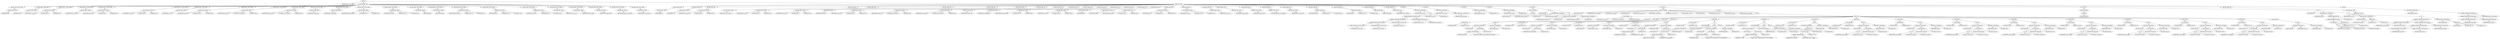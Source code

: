 digraph G {	
ranksep=.25;
	0 [label="MODULE"];
	1 [label="IDENTIFIERS:or1200_genpc"];
	0 -> 1;
	2 [label="VAR_DECLARE_LIST"];
	0 -> 2;
	3 [label="VAR_DECLARE  INPUT PORT"];
	2 -> 3;
	4 [label="VAR_DECLARE  INPUT"];
	3 -> 4;
	5 [label="IDENTIFIERS:clk"];
	4 -> 5;
	16 [label="VAR_DECLARE  INPUT PORT"];
	2 -> 16;
	17 [label="VAR_DECLARE  INPUT"];
	16 -> 17;
	18 [label="IDENTIFIERS:rst"];
	17 -> 18;
	29 [label="VAR_DECLARE  OUTPUT PORT"];
	2 -> 29;
	30 [label="VAR_DECLARE  OUTPUT"];
	29 -> 30;
	31 [label="IDENTIFIERS:icpu_adr_o"];
	30 -> 31;
	32 [label="NUMBERS DEC:31"];
	30 -> 32;
	33 [label="NUMBERS DEC:0"];
	30 -> 33;
	42 [label="VAR_DECLARE  OUTPUT PORT"];
	2 -> 42;
	43 [label="VAR_DECLARE  OUTPUT"];
	42 -> 43;
	44 [label="IDENTIFIERS:icpu_cycstb_o"];
	43 -> 44;
	55 [label="VAR_DECLARE  OUTPUT PORT"];
	2 -> 55;
	56 [label="VAR_DECLARE  OUTPUT"];
	55 -> 56;
	57 [label="IDENTIFIERS:icpu_sel_o"];
	56 -> 57;
	58 [label="NUMBERS DEC:3"];
	56 -> 58;
	59 [label="NUMBERS DEC:0"];
	56 -> 59;
	68 [label="VAR_DECLARE  OUTPUT PORT"];
	2 -> 68;
	69 [label="VAR_DECLARE  OUTPUT"];
	68 -> 69;
	70 [label="IDENTIFIERS:icpu_tag_o"];
	69 -> 70;
	71 [label="NUMBERS DEC:3"];
	69 -> 71;
	72 [label="NUMBERS DEC:0"];
	69 -> 72;
	81 [label="VAR_DECLARE  INPUT PORT"];
	2 -> 81;
	82 [label="VAR_DECLARE  INPUT"];
	81 -> 82;
	83 [label="IDENTIFIERS:icpu_rty_i"];
	82 -> 83;
	94 [label="VAR_DECLARE  INPUT PORT"];
	2 -> 94;
	95 [label="VAR_DECLARE  INPUT"];
	94 -> 95;
	96 [label="IDENTIFIERS:icpu_adr_i"];
	95 -> 96;
	97 [label="NUMBERS DEC:31"];
	95 -> 97;
	98 [label="NUMBERS DEC:0"];
	95 -> 98;
	107 [label="VAR_DECLARE  INPUT PORT"];
	2 -> 107;
	108 [label="VAR_DECLARE  INPUT"];
	107 -> 108;
	109 [label="IDENTIFIERS:branch_op"];
	108 -> 109;
	110 [label="NUMBERS LONG_LONG:2"];
	108 -> 110;
	111 [label="NUMBERS DEC:0"];
	108 -> 111;
	120 [label="VAR_DECLARE  INPUT PORT"];
	2 -> 120;
	121 [label="VAR_DECLARE  INPUT"];
	120 -> 121;
	122 [label="IDENTIFIERS:except_type"];
	121 -> 122;
	123 [label="NUMBERS LONG_LONG:3"];
	121 -> 123;
	124 [label="NUMBERS DEC:0"];
	121 -> 124;
	133 [label="VAR_DECLARE  INPUT PORT"];
	2 -> 133;
	134 [label="VAR_DECLARE  INPUT"];
	133 -> 134;
	135 [label="IDENTIFIERS:except_start"];
	134 -> 135;
	146 [label="VAR_DECLARE  INPUT PORT"];
	2 -> 146;
	147 [label="VAR_DECLARE  INPUT"];
	146 -> 147;
	148 [label="IDENTIFIERS:except_prefix"];
	147 -> 148;
	159 [label="VAR_DECLARE  INPUT PORT"];
	2 -> 159;
	160 [label="VAR_DECLARE  INPUT"];
	159 -> 160;
	161 [label="IDENTIFIERS:branch_addrofs"];
	160 -> 161;
	162 [label="NUMBERS DEC:31"];
	160 -> 162;
	163 [label="NUMBERS DEC:2"];
	160 -> 163;
	172 [label="VAR_DECLARE  INPUT PORT"];
	2 -> 172;
	173 [label="VAR_DECLARE  INPUT"];
	172 -> 173;
	174 [label="IDENTIFIERS:lr_restor"];
	173 -> 174;
	175 [label="NUMBERS DEC:31"];
	173 -> 175;
	176 [label="NUMBERS DEC:0"];
	173 -> 176;
	185 [label="VAR_DECLARE  INPUT PORT"];
	2 -> 185;
	186 [label="VAR_DECLARE  INPUT"];
	185 -> 186;
	187 [label="IDENTIFIERS:flag"];
	186 -> 187;
	198 [label="VAR_DECLARE  OUTPUT PORT"];
	2 -> 198;
	199 [label="VAR_DECLARE  OUTPUT"];
	198 -> 199;
	200 [label="IDENTIFIERS:taken"];
	199 -> 200;
	211 [label="VAR_DECLARE  INPUT PORT"];
	2 -> 211;
	212 [label="VAR_DECLARE  INPUT"];
	211 -> 212;
	213 [label="IDENTIFIERS:binsn_addr"];
	212 -> 213;
	214 [label="NUMBERS DEC:31"];
	212 -> 214;
	215 [label="NUMBERS DEC:2"];
	212 -> 215;
	224 [label="VAR_DECLARE  INPUT PORT"];
	2 -> 224;
	225 [label="VAR_DECLARE  INPUT"];
	224 -> 225;
	226 [label="IDENTIFIERS:epcr"];
	225 -> 226;
	227 [label="NUMBERS DEC:31"];
	225 -> 227;
	228 [label="NUMBERS DEC:0"];
	225 -> 228;
	237 [label="VAR_DECLARE  INPUT PORT"];
	2 -> 237;
	238 [label="VAR_DECLARE  INPUT"];
	237 -> 238;
	239 [label="IDENTIFIERS:spr_dat_i"];
	238 -> 239;
	240 [label="NUMBERS DEC:31"];
	238 -> 240;
	241 [label="NUMBERS DEC:0"];
	238 -> 241;
	250 [label="VAR_DECLARE  INPUT PORT"];
	2 -> 250;
	251 [label="VAR_DECLARE  INPUT"];
	250 -> 251;
	252 [label="IDENTIFIERS:spr_pc_we"];
	251 -> 252;
	263 [label="VAR_DECLARE  INPUT PORT"];
	2 -> 263;
	264 [label="VAR_DECLARE  INPUT"];
	263 -> 264;
	265 [label="IDENTIFIERS:genpc_refetch"];
	264 -> 265;
	276 [label="VAR_DECLARE  INPUT PORT"];
	2 -> 276;
	277 [label="VAR_DECLARE  INPUT"];
	276 -> 277;
	278 [label="IDENTIFIERS:genpc_freeze"];
	277 -> 278;
	289 [label="VAR_DECLARE  INPUT PORT"];
	2 -> 289;
	290 [label="VAR_DECLARE  INPUT"];
	289 -> 290;
	291 [label="IDENTIFIERS:genpc_stop_prefetch"];
	290 -> 291;
	302 [label="VAR_DECLARE  INPUT PORT"];
	2 -> 302;
	303 [label="VAR_DECLARE  INPUT"];
	302 -> 303;
	304 [label="IDENTIFIERS:no_more_dslot"];
	303 -> 304;
	315 [label="MODULE_ITEMS"];
	0 -> 315;
	316 [label="VAR_DECLARE_LIST"];
	315 -> 316;
	317 [label="VAR_DECLARE  INPUT"];
	316 -> 317;
	318 [label="IDENTIFIERS:clk"];
	317 -> 318;
	324 [label="VAR_DECLARE_LIST"];
	315 -> 324;
	325 [label="VAR_DECLARE  INPUT"];
	324 -> 325;
	326 [label="IDENTIFIERS:rst"];
	325 -> 326;
	332 [label="VAR_DECLARE_LIST"];
	315 -> 332;
	333 [label="VAR_DECLARE  OUTPUT"];
	332 -> 333;
	334 [label="IDENTIFIERS:icpu_adr_o"];
	333 -> 334;
	335 [label="NUMBERS DEC:31"];
	333 -> 335;
	336 [label="NUMBERS DEC:0"];
	333 -> 336;
	340 [label="VAR_DECLARE_LIST"];
	315 -> 340;
	341 [label="VAR_DECLARE  OUTPUT"];
	340 -> 341;
	342 [label="IDENTIFIERS:icpu_cycstb_o"];
	341 -> 342;
	348 [label="VAR_DECLARE_LIST"];
	315 -> 348;
	349 [label="VAR_DECLARE  OUTPUT"];
	348 -> 349;
	350 [label="IDENTIFIERS:icpu_sel_o"];
	349 -> 350;
	351 [label="NUMBERS DEC:3"];
	349 -> 351;
	352 [label="NUMBERS DEC:0"];
	349 -> 352;
	356 [label="VAR_DECLARE_LIST"];
	315 -> 356;
	357 [label="VAR_DECLARE  OUTPUT"];
	356 -> 357;
	358 [label="IDENTIFIERS:icpu_tag_o"];
	357 -> 358;
	359 [label="NUMBERS DEC:3"];
	357 -> 359;
	360 [label="NUMBERS DEC:0"];
	357 -> 360;
	364 [label="VAR_DECLARE_LIST"];
	315 -> 364;
	365 [label="VAR_DECLARE  INPUT"];
	364 -> 365;
	366 [label="IDENTIFIERS:icpu_rty_i"];
	365 -> 366;
	372 [label="VAR_DECLARE_LIST"];
	315 -> 372;
	373 [label="VAR_DECLARE  INPUT"];
	372 -> 373;
	374 [label="IDENTIFIERS:icpu_adr_i"];
	373 -> 374;
	375 [label="NUMBERS DEC:31"];
	373 -> 375;
	376 [label="NUMBERS DEC:0"];
	373 -> 376;
	380 [label="VAR_DECLARE_LIST"];
	315 -> 380;
	381 [label="VAR_DECLARE  INPUT"];
	380 -> 381;
	382 [label="IDENTIFIERS:branch_op"];
	381 -> 382;
	383 [label="NUMBERS LONG_LONG:2"];
	381 -> 383;
	384 [label="NUMBERS DEC:0"];
	381 -> 384;
	388 [label="VAR_DECLARE_LIST"];
	315 -> 388;
	389 [label="VAR_DECLARE  INPUT"];
	388 -> 389;
	390 [label="IDENTIFIERS:except_type"];
	389 -> 390;
	391 [label="NUMBERS LONG_LONG:3"];
	389 -> 391;
	392 [label="NUMBERS DEC:0"];
	389 -> 392;
	396 [label="VAR_DECLARE_LIST"];
	315 -> 396;
	397 [label="VAR_DECLARE  INPUT"];
	396 -> 397;
	398 [label="IDENTIFIERS:except_start"];
	397 -> 398;
	404 [label="VAR_DECLARE_LIST"];
	315 -> 404;
	405 [label="VAR_DECLARE  INPUT"];
	404 -> 405;
	406 [label="IDENTIFIERS:except_prefix"];
	405 -> 406;
	412 [label="VAR_DECLARE_LIST"];
	315 -> 412;
	413 [label="VAR_DECLARE  INPUT"];
	412 -> 413;
	414 [label="IDENTIFIERS:branch_addrofs"];
	413 -> 414;
	415 [label="NUMBERS DEC:31"];
	413 -> 415;
	416 [label="NUMBERS DEC:2"];
	413 -> 416;
	420 [label="VAR_DECLARE_LIST"];
	315 -> 420;
	421 [label="VAR_DECLARE  INPUT"];
	420 -> 421;
	422 [label="IDENTIFIERS:lr_restor"];
	421 -> 422;
	423 [label="NUMBERS DEC:31"];
	421 -> 423;
	424 [label="NUMBERS DEC:0"];
	421 -> 424;
	428 [label="VAR_DECLARE_LIST"];
	315 -> 428;
	429 [label="VAR_DECLARE  INPUT"];
	428 -> 429;
	430 [label="IDENTIFIERS:flag"];
	429 -> 430;
	436 [label="VAR_DECLARE_LIST"];
	315 -> 436;
	437 [label="VAR_DECLARE  OUTPUT"];
	436 -> 437;
	438 [label="IDENTIFIERS:taken"];
	437 -> 438;
	444 [label="VAR_DECLARE_LIST"];
	315 -> 444;
	445 [label="VAR_DECLARE  INPUT"];
	444 -> 445;
	446 [label="IDENTIFIERS:binsn_addr"];
	445 -> 446;
	447 [label="NUMBERS DEC:31"];
	445 -> 447;
	448 [label="NUMBERS DEC:2"];
	445 -> 448;
	452 [label="VAR_DECLARE_LIST"];
	315 -> 452;
	453 [label="VAR_DECLARE  INPUT"];
	452 -> 453;
	454 [label="IDENTIFIERS:epcr"];
	453 -> 454;
	455 [label="NUMBERS DEC:31"];
	453 -> 455;
	456 [label="NUMBERS DEC:0"];
	453 -> 456;
	460 [label="VAR_DECLARE_LIST"];
	315 -> 460;
	461 [label="VAR_DECLARE  INPUT"];
	460 -> 461;
	462 [label="IDENTIFIERS:spr_dat_i"];
	461 -> 462;
	463 [label="NUMBERS DEC:31"];
	461 -> 463;
	464 [label="NUMBERS DEC:0"];
	461 -> 464;
	468 [label="VAR_DECLARE_LIST"];
	315 -> 468;
	469 [label="VAR_DECLARE  INPUT"];
	468 -> 469;
	470 [label="IDENTIFIERS:spr_pc_we"];
	469 -> 470;
	476 [label="VAR_DECLARE_LIST"];
	315 -> 476;
	477 [label="VAR_DECLARE  INPUT"];
	476 -> 477;
	478 [label="IDENTIFIERS:genpc_refetch"];
	477 -> 478;
	484 [label="VAR_DECLARE_LIST"];
	315 -> 484;
	485 [label="VAR_DECLARE  INPUT"];
	484 -> 485;
	486 [label="IDENTIFIERS:genpc_freeze"];
	485 -> 486;
	492 [label="VAR_DECLARE_LIST"];
	315 -> 492;
	493 [label="VAR_DECLARE  INPUT"];
	492 -> 493;
	494 [label="IDENTIFIERS:genpc_stop_prefetch"];
	493 -> 494;
	500 [label="VAR_DECLARE_LIST"];
	315 -> 500;
	501 [label="VAR_DECLARE  INPUT"];
	500 -> 501;
	502 [label="IDENTIFIERS:no_more_dslot"];
	501 -> 502;
	508 [label="VAR_DECLARE_LIST"];
	315 -> 508;
	509 [label="VAR_DECLARE  REG"];
	508 -> 509;
	510 [label="IDENTIFIERS:pcreg"];
	509 -> 510;
	511 [label="NUMBERS DEC:31"];
	509 -> 511;
	512 [label="NUMBERS DEC:2"];
	509 -> 512;
	516 [label="VAR_DECLARE_LIST"];
	315 -> 516;
	517 [label="VAR_DECLARE  REG"];
	516 -> 517;
	518 [label="IDENTIFIERS:pc"];
	517 -> 518;
	519 [label="NUMBERS DEC:31"];
	517 -> 519;
	520 [label="NUMBERS DEC:0"];
	517 -> 520;
	524 [label="VAR_DECLARE_LIST"];
	315 -> 524;
	525 [label="VAR_DECLARE  REG"];
	524 -> 525;
	526 [label="IDENTIFIERS:taken"];
	525 -> 526;
	532 [label="VAR_DECLARE_LIST"];
	315 -> 532;
	533 [label="VAR_DECLARE  REG"];
	532 -> 533;
	534 [label="IDENTIFIERS:genpc_refetch_r"];
	533 -> 534;
	540 [label="ASSIGN"];
	315 -> 540;
	541 [label="BLOCKING_STATEMENT"];
	540 -> 541;
	542 [label="IDENTIFIERS:icpu_adr_o"];
	541 -> 542;
	543 [label="IF_Q"];
	541 -> 543;
	544 [label="BINARY_OPERATION BITWISE_AND"];
	543 -> 544;
	545 [label="BINARY_OPERATION BITWISE_AND"];
	544 -> 545;
	546 [label="BINARY_OPERATION BITWISE_AND"];
	545 -> 546;
	547 [label="UNARY_OPERATION LOGICAL_NOT"];
	546 -> 547;
	548 [label="IDENTIFIERS:no_more_dslot"];
	547 -> 548;
	549 [label="UNARY_OPERATION LOGICAL_NOT"];
	546 -> 549;
	550 [label="IDENTIFIERS:except_start"];
	549 -> 550;
	551 [label="UNARY_OPERATION LOGICAL_NOT"];
	545 -> 551;
	552 [label="IDENTIFIERS:spr_pc_we"];
	551 -> 552;
	553 [label="BINARY_OPERATION BITWISE_OR"];
	544 -> 553;
	554 [label="IDENTIFIERS:icpu_rty_i"];
	553 -> 554;
	555 [label="IDENTIFIERS:genpc_refetch"];
	553 -> 555;
	556 [label="IDENTIFIERS:icpu_adr_i"];
	543 -> 556;
	557 [label="IDENTIFIERS:pc"];
	543 -> 557;
	558 [label="ASSIGN"];
	315 -> 558;
	559 [label="BLOCKING_STATEMENT"];
	558 -> 559;
	560 [label="IDENTIFIERS:icpu_cycstb_o"];
	559 -> 560;
	561 [label="UNARY_OPERATION LOGICAL_NOT"];
	559 -> 561;
	562 [label="IDENTIFIERS:genpc_freeze"];
	561 -> 562;
	563 [label="ASSIGN"];
	315 -> 563;
	564 [label="BLOCKING_STATEMENT"];
	563 -> 564;
	565 [label="IDENTIFIERS:icpu_sel_o"];
	564 -> 565;
	566 [label="NUMBERS BIN:1111"];
	564 -> 566;
	567 [label="ASSIGN"];
	315 -> 567;
	568 [label="BLOCKING_STATEMENT"];
	567 -> 568;
	569 [label="IDENTIFIERS:icpu_tag_o"];
	568 -> 569;
	570 [label="NUMBERS HEX:1"];
	568 -> 570;
	571 [label="ALWAYS"];
	315 -> 571;
	572 [label="DELAY_CONTROL"];
	571 -> 572;
	573 [label="POSEDGE"];
	572 -> 573;
	574 [label="IDENTIFIERS:clk"];
	573 -> 574;
	575 [label="IF"];
	571 -> 575;
	576 [label="IDENTIFIERS:rst"];
	575 -> 576;
	577 [label="NON_BLOCKING_STATEMENT"];
	575 -> 577;
	578 [label="IDENTIFIERS:genpc_refetch_r"];
	577 -> 578;
	579 [label="NUMBERS BIN:0"];
	577 -> 579;
	580 [label="IF"];
	575 -> 580;
	581 [label="IDENTIFIERS:genpc_refetch"];
	580 -> 581;
	582 [label="NON_BLOCKING_STATEMENT"];
	580 -> 582;
	583 [label="IDENTIFIERS:genpc_refetch_r"];
	582 -> 583;
	584 [label="NUMBERS BIN:1"];
	582 -> 584;
	585 [label="NON_BLOCKING_STATEMENT"];
	580 -> 585;
	586 [label="IDENTIFIERS:genpc_refetch_r"];
	585 -> 586;
	587 [label="NUMBERS BIN:0"];
	585 -> 587;
	588 [label="ALWAYS"];
	315 -> 588;
	589 [label="DELAY_CONTROL"];
	588 -> 589;
	590 [label="IDENTIFIERS:pcreg"];
	589 -> 590;
	591 [label="IDENTIFIERS:branch_addrofs"];
	589 -> 591;
	592 [label="IDENTIFIERS:binsn_addr"];
	589 -> 592;
	593 [label="IDENTIFIERS:flag"];
	589 -> 593;
	594 [label="IDENTIFIERS:branch_op"];
	589 -> 594;
	595 [label="IDENTIFIERS:except_type"];
	589 -> 595;
	596 [label="IDENTIFIERS:except_start"];
	589 -> 596;
	597 [label="IDENTIFIERS:lr_restor"];
	589 -> 597;
	598 [label="IDENTIFIERS:epcr"];
	589 -> 598;
	599 [label="IDENTIFIERS:spr_pc_we"];
	589 -> 599;
	600 [label="IDENTIFIERS:spr_dat_i"];
	589 -> 600;
	601 [label="IDENTIFIERS:except_prefix"];
	589 -> 601;
	602 [label="BLOCK"];
	588 -> 602;
	603 [label="CASE"];
	602 -> 603;
	604 [label="CONCATENATE"];
	603 -> 604;
	605 [label="IDENTIFIERS:spr_pc_we"];
	604 -> 605;
	606 [label="IDENTIFIERS:except_start"];
	604 -> 606;
	607 [label="IDENTIFIERS:branch_op"];
	604 -> 607;
	608 [label="CASE_LIST"];
	603 -> 608;
	609 [label="CASE_ITEM"];
	608 -> 609;
	610 [label="CONCATENATE"];
	609 -> 610;
	611 [label="NUMBERS BIN:00"];
	610 -> 611;
	612 [label="NUMBERS BIN:000"];
	610 -> 612;
	613 [label="BLOCK"];
	609 -> 613;
	614 [label="BLOCKING_STATEMENT"];
	613 -> 614;
	615 [label="IDENTIFIERS:pc"];
	614 -> 615;
	616 [label="CONCATENATE"];
	614 -> 616;
	617 [label="BINARY_OPERATION ADD"];
	616 -> 617;
	618 [label="IDENTIFIERS:pcreg"];
	617 -> 618;
	619 [label="NUMBERS BIN:000000000000000000000000000001"];
	617 -> 619;
	620 [label="NUMBERS BIN:0"];
	616 -> 620;
	621 [label="BLOCKING_STATEMENT"];
	613 -> 621;
	622 [label="IDENTIFIERS:taken"];
	621 -> 622;
	623 [label="NUMBERS BIN:0"];
	621 -> 623;
	624 [label="CASE_ITEM"];
	608 -> 624;
	625 [label="CONCATENATE"];
	624 -> 625;
	626 [label="NUMBERS BIN:00"];
	625 -> 626;
	627 [label="NUMBERS BIN:001"];
	625 -> 627;
	628 [label="BLOCK"];
	624 -> 628;
	629 [label="BLOCKING_STATEMENT"];
	628 -> 629;
	630 [label="IDENTIFIERS:pc"];
	629 -> 630;
	631 [label="CONCATENATE"];
	629 -> 631;
	632 [label="IDENTIFIERS:branch_addrofs"];
	631 -> 632;
	633 [label="NUMBERS BIN:0"];
	631 -> 633;
	634 [label="BLOCKING_STATEMENT"];
	628 -> 634;
	635 [label="IDENTIFIERS:taken"];
	634 -> 635;
	636 [label="NUMBERS BIN:1"];
	634 -> 636;
	637 [label="CASE_ITEM"];
	608 -> 637;
	638 [label="CONCATENATE"];
	637 -> 638;
	639 [label="NUMBERS BIN:00"];
	638 -> 639;
	640 [label="NUMBERS BIN:010"];
	638 -> 640;
	641 [label="BLOCK"];
	637 -> 641;
	642 [label="BLOCKING_STATEMENT"];
	641 -> 642;
	643 [label="IDENTIFIERS:pc"];
	642 -> 643;
	644 [label="IDENTIFIERS:lr_restor"];
	642 -> 644;
	645 [label="BLOCKING_STATEMENT"];
	641 -> 645;
	646 [label="IDENTIFIERS:taken"];
	645 -> 646;
	647 [label="NUMBERS BIN:1"];
	645 -> 647;
	648 [label="CASE_ITEM"];
	608 -> 648;
	649 [label="CONCATENATE"];
	648 -> 649;
	650 [label="NUMBERS BIN:00"];
	649 -> 650;
	651 [label="NUMBERS BIN:011"];
	649 -> 651;
	652 [label="BLOCK"];
	648 -> 652;
	653 [label="BLOCKING_STATEMENT"];
	652 -> 653;
	654 [label="IDENTIFIERS:pc"];
	653 -> 654;
	655 [label="CONCATENATE"];
	653 -> 655;
	656 [label="BINARY_OPERATION ADD"];
	655 -> 656;
	657 [label="IDENTIFIERS:binsn_addr"];
	656 -> 657;
	658 [label="IDENTIFIERS:branch_addrofs"];
	656 -> 658;
	659 [label="NUMBERS BIN:0"];
	655 -> 659;
	660 [label="BLOCKING_STATEMENT"];
	652 -> 660;
	661 [label="IDENTIFIERS:taken"];
	660 -> 661;
	662 [label="NUMBERS BIN:1"];
	660 -> 662;
	663 [label="CASE_ITEM"];
	608 -> 663;
	664 [label="CONCATENATE"];
	663 -> 664;
	665 [label="NUMBERS BIN:00"];
	664 -> 665;
	666 [label="NUMBERS BIN:100"];
	664 -> 666;
	667 [label="IF"];
	663 -> 667;
	668 [label="IDENTIFIERS:flag"];
	667 -> 668;
	669 [label="BLOCK"];
	667 -> 669;
	670 [label="BLOCKING_STATEMENT"];
	669 -> 670;
	671 [label="IDENTIFIERS:pc"];
	670 -> 671;
	672 [label="CONCATENATE"];
	670 -> 672;
	673 [label="BINARY_OPERATION ADD"];
	672 -> 673;
	674 [label="IDENTIFIERS:binsn_addr"];
	673 -> 674;
	675 [label="IDENTIFIERS:branch_addrofs"];
	673 -> 675;
	676 [label="NUMBERS BIN:0"];
	672 -> 676;
	677 [label="BLOCKING_STATEMENT"];
	669 -> 677;
	678 [label="IDENTIFIERS:taken"];
	677 -> 678;
	679 [label="NUMBERS BIN:1"];
	677 -> 679;
	680 [label="BLOCK"];
	667 -> 680;
	681 [label="BLOCKING_STATEMENT"];
	680 -> 681;
	682 [label="IDENTIFIERS:pc"];
	681 -> 682;
	683 [label="CONCATENATE"];
	681 -> 683;
	684 [label="BINARY_OPERATION ADD"];
	683 -> 684;
	685 [label="IDENTIFIERS:pcreg"];
	684 -> 685;
	686 [label="NUMBERS BIN:000000000000000000000000000001"];
	684 -> 686;
	687 [label="NUMBERS BIN:0"];
	683 -> 687;
	688 [label="BLOCKING_STATEMENT"];
	680 -> 688;
	689 [label="IDENTIFIERS:taken"];
	688 -> 689;
	690 [label="NUMBERS BIN:0"];
	688 -> 690;
	691 [label="CASE_ITEM"];
	608 -> 691;
	692 [label="CONCATENATE"];
	691 -> 692;
	693 [label="NUMBERS BIN:00"];
	692 -> 693;
	694 [label="NUMBERS BIN:101"];
	692 -> 694;
	695 [label="IF"];
	691 -> 695;
	696 [label="IDENTIFIERS:flag"];
	695 -> 696;
	697 [label="BLOCK"];
	695 -> 697;
	698 [label="BLOCKING_STATEMENT"];
	697 -> 698;
	699 [label="IDENTIFIERS:pc"];
	698 -> 699;
	700 [label="CONCATENATE"];
	698 -> 700;
	701 [label="BINARY_OPERATION ADD"];
	700 -> 701;
	702 [label="IDENTIFIERS:pcreg"];
	701 -> 702;
	703 [label="NUMBERS BIN:000000000000000000000000000001"];
	701 -> 703;
	704 [label="NUMBERS BIN:0"];
	700 -> 704;
	705 [label="BLOCKING_STATEMENT"];
	697 -> 705;
	706 [label="IDENTIFIERS:taken"];
	705 -> 706;
	707 [label="NUMBERS BIN:0"];
	705 -> 707;
	708 [label="BLOCK"];
	695 -> 708;
	709 [label="BLOCKING_STATEMENT"];
	708 -> 709;
	710 [label="IDENTIFIERS:pc"];
	709 -> 710;
	711 [label="CONCATENATE"];
	709 -> 711;
	712 [label="BINARY_OPERATION ADD"];
	711 -> 712;
	713 [label="IDENTIFIERS:binsn_addr"];
	712 -> 713;
	714 [label="IDENTIFIERS:branch_addrofs"];
	712 -> 714;
	715 [label="NUMBERS BIN:0"];
	711 -> 715;
	716 [label="BLOCKING_STATEMENT"];
	708 -> 716;
	717 [label="IDENTIFIERS:taken"];
	716 -> 717;
	718 [label="NUMBERS BIN:1"];
	716 -> 718;
	719 [label="CASE_ITEM"];
	608 -> 719;
	720 [label="CONCATENATE"];
	719 -> 720;
	721 [label="NUMBERS BIN:00"];
	720 -> 721;
	722 [label="NUMBERS BIN:110"];
	720 -> 722;
	723 [label="BLOCK"];
	719 -> 723;
	724 [label="BLOCKING_STATEMENT"];
	723 -> 724;
	725 [label="IDENTIFIERS:pc"];
	724 -> 725;
	726 [label="IDENTIFIERS:epcr"];
	724 -> 726;
	727 [label="BLOCKING_STATEMENT"];
	723 -> 727;
	728 [label="IDENTIFIERS:taken"];
	727 -> 728;
	729 [label="NUMBERS BIN:1"];
	727 -> 729;
	730 [label="CASE_ITEM"];
	608 -> 730;
	731 [label="CONCATENATE"];
	730 -> 731;
	732 [label="NUMBERS BIN:01"];
	731 -> 732;
	733 [label="NUMBERS BIN:000"];
	731 -> 733;
	734 [label="BLOCK"];
	730 -> 734;
	735 [label="BLOCKING_STATEMENT"];
	734 -> 735;
	736 [label="IDENTIFIERS:pc"];
	735 -> 736;
	737 [label="CONCATENATE"];
	735 -> 737;
	738 [label="IF_Q"];
	737 -> 738;
	739 [label="IDENTIFIERS:except_prefix"];
	738 -> 739;
	740 [label="NUMBERS HEX:F0000"];
	738 -> 740;
	741 [label="NUMBERS HEX:00000"];
	738 -> 741;
	742 [label="IDENTIFIERS:except_type"];
	737 -> 742;
	743 [label="NUMBERS HEX:00"];
	737 -> 743;
	744 [label="BLOCKING_STATEMENT"];
	734 -> 744;
	745 [label="IDENTIFIERS:taken"];
	744 -> 745;
	746 [label="NUMBERS BIN:1"];
	744 -> 746;
	747 [label="CASE_ITEM"];
	608 -> 747;
	748 [label="CONCATENATE"];
	747 -> 748;
	749 [label="NUMBERS BIN:01"];
	748 -> 749;
	750 [label="NUMBERS BIN:001"];
	748 -> 750;
	751 [label="BLOCK"];
	747 -> 751;
	752 [label="BLOCKING_STATEMENT"];
	751 -> 752;
	753 [label="IDENTIFIERS:pc"];
	752 -> 753;
	754 [label="CONCATENATE"];
	752 -> 754;
	755 [label="IF_Q"];
	754 -> 755;
	756 [label="IDENTIFIERS:except_prefix"];
	755 -> 756;
	757 [label="NUMBERS HEX:F0000"];
	755 -> 757;
	758 [label="NUMBERS HEX:00000"];
	755 -> 758;
	759 [label="IDENTIFIERS:except_type"];
	754 -> 759;
	760 [label="NUMBERS HEX:00"];
	754 -> 760;
	761 [label="BLOCKING_STATEMENT"];
	751 -> 761;
	762 [label="IDENTIFIERS:taken"];
	761 -> 762;
	763 [label="NUMBERS BIN:1"];
	761 -> 763;
	764 [label="CASE_ITEM"];
	608 -> 764;
	765 [label="CONCATENATE"];
	764 -> 765;
	766 [label="NUMBERS BIN:01"];
	765 -> 766;
	767 [label="NUMBERS BIN:010"];
	765 -> 767;
	768 [label="BLOCK"];
	764 -> 768;
	769 [label="BLOCKING_STATEMENT"];
	768 -> 769;
	770 [label="IDENTIFIERS:pc"];
	769 -> 770;
	771 [label="CONCATENATE"];
	769 -> 771;
	772 [label="IF_Q"];
	771 -> 772;
	773 [label="IDENTIFIERS:except_prefix"];
	772 -> 773;
	774 [label="NUMBERS HEX:F0000"];
	772 -> 774;
	775 [label="NUMBERS HEX:00000"];
	772 -> 775;
	776 [label="IDENTIFIERS:except_type"];
	771 -> 776;
	777 [label="NUMBERS HEX:00"];
	771 -> 777;
	778 [label="BLOCKING_STATEMENT"];
	768 -> 778;
	779 [label="IDENTIFIERS:taken"];
	778 -> 779;
	780 [label="NUMBERS BIN:1"];
	778 -> 780;
	781 [label="CASE_ITEM"];
	608 -> 781;
	782 [label="CONCATENATE"];
	781 -> 782;
	783 [label="NUMBERS BIN:01"];
	782 -> 783;
	784 [label="NUMBERS BIN:011"];
	782 -> 784;
	785 [label="BLOCK"];
	781 -> 785;
	786 [label="BLOCKING_STATEMENT"];
	785 -> 786;
	787 [label="IDENTIFIERS:pc"];
	786 -> 787;
	788 [label="CONCATENATE"];
	786 -> 788;
	789 [label="IF_Q"];
	788 -> 789;
	790 [label="IDENTIFIERS:except_prefix"];
	789 -> 790;
	791 [label="NUMBERS HEX:F0000"];
	789 -> 791;
	792 [label="NUMBERS HEX:00000"];
	789 -> 792;
	793 [label="IDENTIFIERS:except_type"];
	788 -> 793;
	794 [label="NUMBERS HEX:00"];
	788 -> 794;
	795 [label="BLOCKING_STATEMENT"];
	785 -> 795;
	796 [label="IDENTIFIERS:taken"];
	795 -> 796;
	797 [label="NUMBERS BIN:1"];
	795 -> 797;
	798 [label="CASE_ITEM"];
	608 -> 798;
	799 [label="CONCATENATE"];
	798 -> 799;
	800 [label="NUMBERS BIN:01"];
	799 -> 800;
	801 [label="NUMBERS BIN:100"];
	799 -> 801;
	802 [label="BLOCK"];
	798 -> 802;
	803 [label="BLOCKING_STATEMENT"];
	802 -> 803;
	804 [label="IDENTIFIERS:pc"];
	803 -> 804;
	805 [label="CONCATENATE"];
	803 -> 805;
	806 [label="IF_Q"];
	805 -> 806;
	807 [label="IDENTIFIERS:except_prefix"];
	806 -> 807;
	808 [label="NUMBERS HEX:F0000"];
	806 -> 808;
	809 [label="NUMBERS HEX:00000"];
	806 -> 809;
	810 [label="IDENTIFIERS:except_type"];
	805 -> 810;
	811 [label="NUMBERS HEX:00"];
	805 -> 811;
	812 [label="BLOCKING_STATEMENT"];
	802 -> 812;
	813 [label="IDENTIFIERS:taken"];
	812 -> 813;
	814 [label="NUMBERS BIN:1"];
	812 -> 814;
	815 [label="CASE_ITEM"];
	608 -> 815;
	816 [label="CONCATENATE"];
	815 -> 816;
	817 [label="NUMBERS BIN:01"];
	816 -> 817;
	818 [label="NUMBERS BIN:101"];
	816 -> 818;
	819 [label="BLOCK"];
	815 -> 819;
	820 [label="BLOCKING_STATEMENT"];
	819 -> 820;
	821 [label="IDENTIFIERS:pc"];
	820 -> 821;
	822 [label="CONCATENATE"];
	820 -> 822;
	823 [label="IF_Q"];
	822 -> 823;
	824 [label="IDENTIFIERS:except_prefix"];
	823 -> 824;
	825 [label="NUMBERS HEX:F0000"];
	823 -> 825;
	826 [label="NUMBERS HEX:00000"];
	823 -> 826;
	827 [label="IDENTIFIERS:except_type"];
	822 -> 827;
	828 [label="NUMBERS HEX:00"];
	822 -> 828;
	829 [label="BLOCKING_STATEMENT"];
	819 -> 829;
	830 [label="IDENTIFIERS:taken"];
	829 -> 830;
	831 [label="NUMBERS BIN:1"];
	829 -> 831;
	832 [label="CASE_ITEM"];
	608 -> 832;
	833 [label="CONCATENATE"];
	832 -> 833;
	834 [label="NUMBERS BIN:01"];
	833 -> 834;
	835 [label="NUMBERS BIN:110"];
	833 -> 835;
	836 [label="BLOCK"];
	832 -> 836;
	837 [label="BLOCKING_STATEMENT"];
	836 -> 837;
	838 [label="IDENTIFIERS:pc"];
	837 -> 838;
	839 [label="CONCATENATE"];
	837 -> 839;
	840 [label="IF_Q"];
	839 -> 840;
	841 [label="IDENTIFIERS:except_prefix"];
	840 -> 841;
	842 [label="NUMBERS HEX:F0000"];
	840 -> 842;
	843 [label="NUMBERS HEX:00000"];
	840 -> 843;
	844 [label="IDENTIFIERS:except_type"];
	839 -> 844;
	845 [label="NUMBERS HEX:00"];
	839 -> 845;
	846 [label="BLOCKING_STATEMENT"];
	836 -> 846;
	847 [label="IDENTIFIERS:taken"];
	846 -> 847;
	848 [label="NUMBERS BIN:1"];
	846 -> 848;
	849 [label="CASE_ITEM"];
	608 -> 849;
	850 [label="CONCATENATE"];
	849 -> 850;
	851 [label="NUMBERS BIN:01"];
	850 -> 851;
	852 [label="NUMBERS BIN:111"];
	850 -> 852;
	853 [label="BLOCK"];
	849 -> 853;
	854 [label="BLOCKING_STATEMENT"];
	853 -> 854;
	855 [label="IDENTIFIERS:pc"];
	854 -> 855;
	856 [label="CONCATENATE"];
	854 -> 856;
	857 [label="IF_Q"];
	856 -> 857;
	858 [label="IDENTIFIERS:except_prefix"];
	857 -> 858;
	859 [label="NUMBERS HEX:F0000"];
	857 -> 859;
	860 [label="NUMBERS HEX:00000"];
	857 -> 860;
	861 [label="IDENTIFIERS:except_type"];
	856 -> 861;
	862 [label="NUMBERS HEX:00"];
	856 -> 862;
	863 [label="BLOCKING_STATEMENT"];
	853 -> 863;
	864 [label="IDENTIFIERS:taken"];
	863 -> 864;
	865 [label="NUMBERS BIN:1"];
	863 -> 865;
	866 [label="CASE_DEFAULT"];
	608 -> 866;
	867 [label="BLOCK"];
	866 -> 867;
	868 [label="BLOCKING_STATEMENT"];
	867 -> 868;
	869 [label="IDENTIFIERS:pc"];
	868 -> 869;
	870 [label="IDENTIFIERS:spr_dat_i"];
	868 -> 870;
	871 [label="BLOCKING_STATEMENT"];
	867 -> 871;
	872 [label="IDENTIFIERS:taken"];
	871 -> 872;
	873 [label="NUMBERS BIN:0"];
	871 -> 873;
	874 [label="ALWAYS"];
	315 -> 874;
	875 [label="DELAY_CONTROL"];
	874 -> 875;
	876 [label="POSEDGE"];
	875 -> 876;
	877 [label="IDENTIFIERS:clk"];
	876 -> 877;
	878 [label="IF"];
	874 -> 878;
	879 [label="IDENTIFIERS:rst"];
	878 -> 879;
	880 [label="NON_BLOCKING_STATEMENT"];
	878 -> 880;
	881 [label="IDENTIFIERS:pcreg"];
	880 -> 881;
	882 [label="BINARY_OPERATION SR"];
	880 -> 882;
	883 [label="BINARY_OPERATION MINUS"];
	882 -> 883;
	884 [label="CONCATENATE"];
	883 -> 884;
	885 [label="IF_Q"];
	884 -> 885;
	886 [label="IDENTIFIERS:except_prefix"];
	885 -> 886;
	887 [label="NUMBERS HEX:F0000"];
	885 -> 887;
	888 [label="NUMBERS HEX:00000"];
	885 -> 888;
	889 [label="NUMBERS BIN:11111111"];
	884 -> 889;
	890 [label="NUMBERS HEX:00"];
	884 -> 890;
	891 [label="NUMBERS DEC:1"];
	883 -> 891;
	892 [label="NUMBERS DEC:2"];
	882 -> 892;
	893 [label="IF"];
	878 -> 893;
	894 [label="IDENTIFIERS:spr_pc_we"];
	893 -> 894;
	895 [label="NON_BLOCKING_STATEMENT"];
	893 -> 895;
	896 [label="IDENTIFIERS:pcreg"];
	895 -> 896;
	897 [label="RANGE_REF"];
	895 -> 897;
	898 [label="IDENTIFIERS:spr_dat_i"];
	897 -> 898;
	899 [label="NUMBERS DEC:31"];
	897 -> 899;
	900 [label="NUMBERS DEC:2"];
	897 -> 900;
	901 [label="IF"];
	893 -> 901;
	902 [label="BINARY_OPERATION BITWISE_OR"];
	901 -> 902;
	903 [label="BINARY_OPERATION BITWISE_OR"];
	902 -> 903;
	904 [label="IDENTIFIERS:no_more_dslot"];
	903 -> 904;
	905 [label="IDENTIFIERS:except_start"];
	903 -> 905;
	906 [label="BINARY_OPERATION BITWISE_AND"];
	902 -> 906;
	907 [label="BINARY_OPERATION BITWISE_AND"];
	906 -> 907;
	908 [label="UNARY_OPERATION LOGICAL_NOT"];
	907 -> 908;
	909 [label="IDENTIFIERS:genpc_freeze"];
	908 -> 909;
	910 [label="UNARY_OPERATION LOGICAL_NOT"];
	907 -> 910;
	911 [label="IDENTIFIERS:icpu_rty_i"];
	910 -> 911;
	912 [label="UNARY_OPERATION LOGICAL_NOT"];
	906 -> 912;
	913 [label="IDENTIFIERS:genpc_refetch"];
	912 -> 913;
	914 [label="NON_BLOCKING_STATEMENT"];
	901 -> 914;
	915 [label="IDENTIFIERS:pcreg"];
	914 -> 915;
	916 [label="RANGE_REF"];
	914 -> 916;
	917 [label="IDENTIFIERS:pc"];
	916 -> 917;
	918 [label="NUMBERS DEC:31"];
	916 -> 918;
	919 [label="NUMBERS DEC:2"];
	916 -> 919;
	921 [label="VAR_DECLARE_LIST"];
	315 -> 921;
	922 [label="VAR_DECLARE  WIRE"];
	921 -> 922;
	923 [label="IDENTIFIERS:unused"];
	922 -> 923;
	929 [label="ASSIGN"];
	315 -> 929;
	930 [label="BLOCKING_STATEMENT"];
	929 -> 930;
	931 [label="IDENTIFIERS:unused"];
	930 -> 931;
	932 [label="BINARY_OPERATION BITWISE_OR"];
	930 -> 932;
	933 [label="BINARY_OPERATION BITWISE_AND"];
	932 -> 933;
	934 [label="UNARY_OPERATION BITWISE_OR"];
	933 -> 934;
	935 [label="IDENTIFIERS:except_prefix"];
	934 -> 935;
	936 [label="UNARY_OPERATION BITWISE_OR"];
	933 -> 936;
	937 [label="IDENTIFIERS:binsn_addr"];
	936 -> 937;
	938 [label="IDENTIFIERS:genpc_stop_prefetch"];
	932 -> 938;
}
